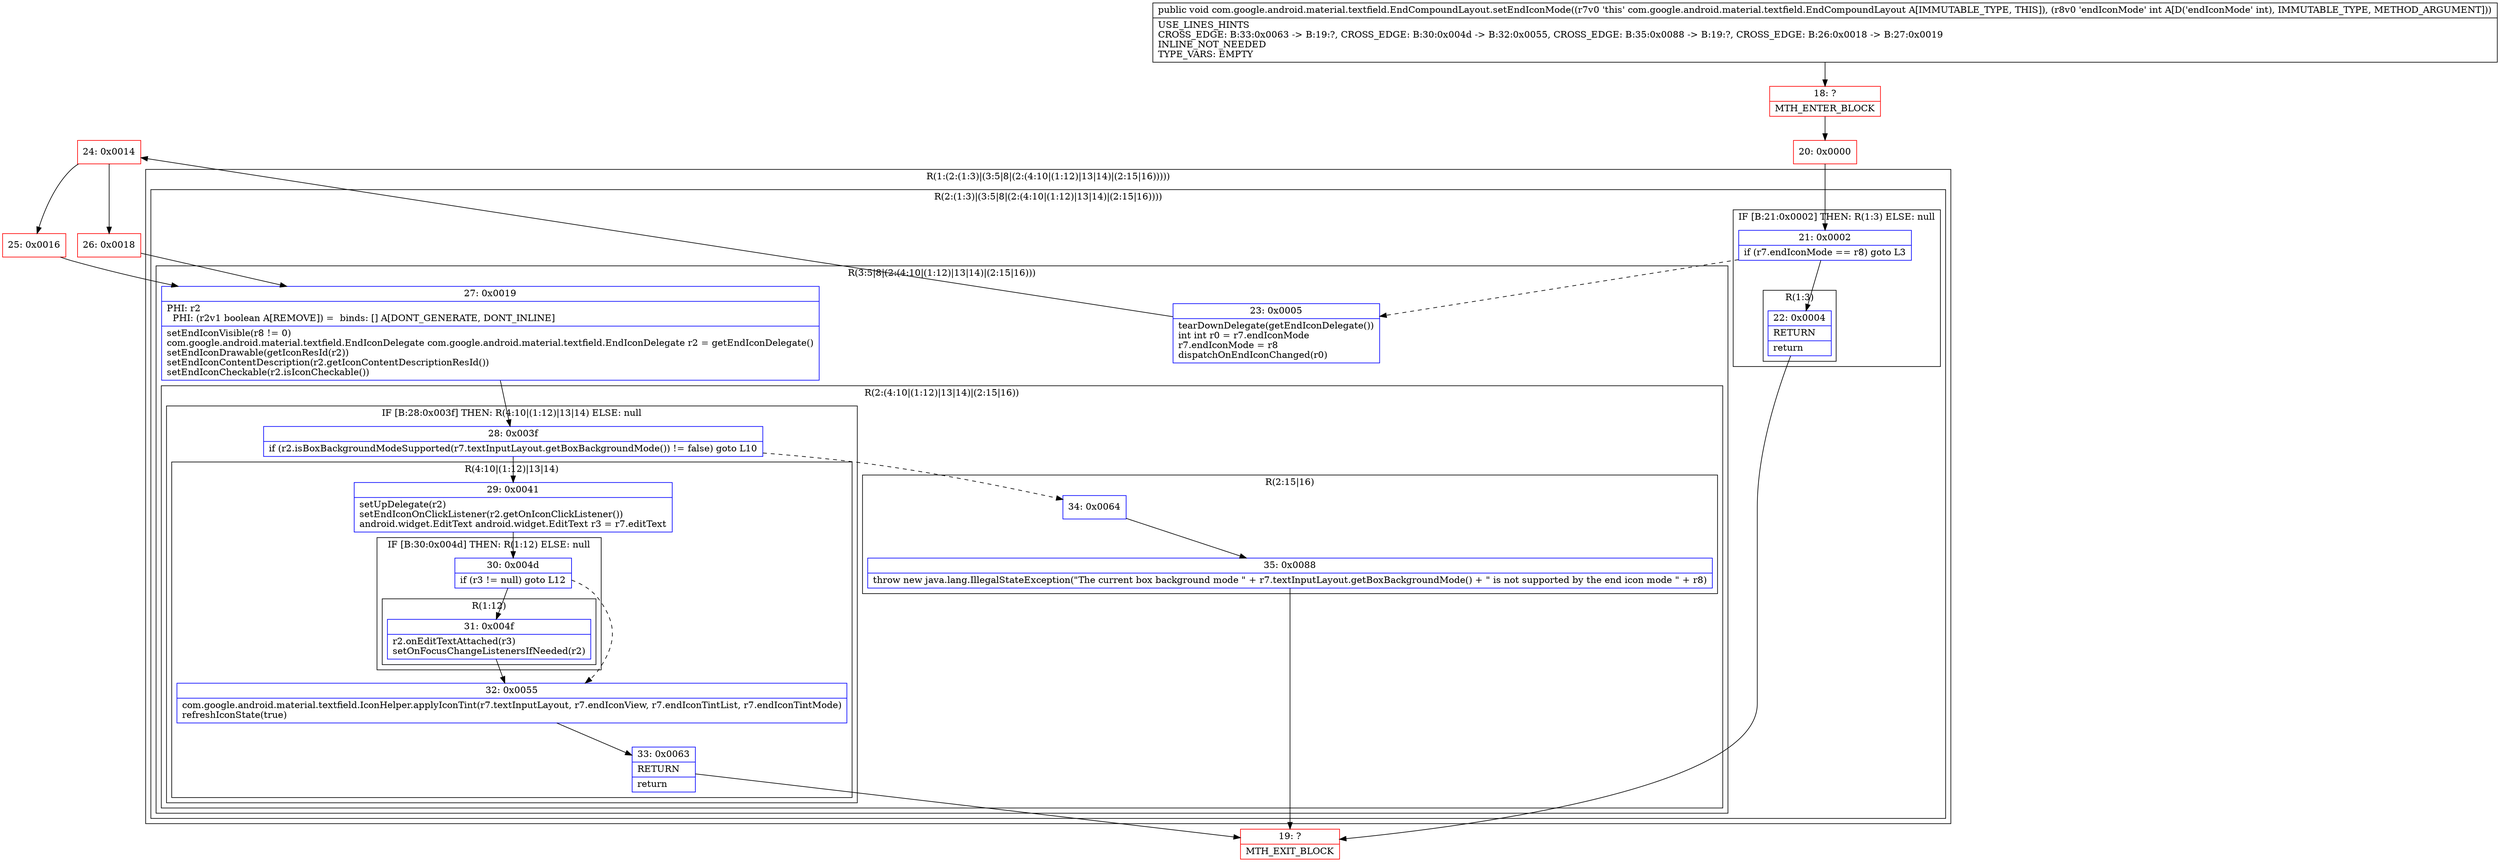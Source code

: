 digraph "CFG forcom.google.android.material.textfield.EndCompoundLayout.setEndIconMode(I)V" {
subgraph cluster_Region_206350182 {
label = "R(1:(2:(1:3)|(3:5|8|(2:(4:10|(1:12)|13|14)|(2:15|16)))))";
node [shape=record,color=blue];
subgraph cluster_Region_2008074482 {
label = "R(2:(1:3)|(3:5|8|(2:(4:10|(1:12)|13|14)|(2:15|16))))";
node [shape=record,color=blue];
subgraph cluster_IfRegion_1511042784 {
label = "IF [B:21:0x0002] THEN: R(1:3) ELSE: null";
node [shape=record,color=blue];
Node_21 [shape=record,label="{21\:\ 0x0002|if (r7.endIconMode == r8) goto L3\l}"];
subgraph cluster_Region_215199087 {
label = "R(1:3)";
node [shape=record,color=blue];
Node_22 [shape=record,label="{22\:\ 0x0004|RETURN\l|return\l}"];
}
}
subgraph cluster_Region_1364940597 {
label = "R(3:5|8|(2:(4:10|(1:12)|13|14)|(2:15|16)))";
node [shape=record,color=blue];
Node_23 [shape=record,label="{23\:\ 0x0005|tearDownDelegate(getEndIconDelegate())\lint int r0 = r7.endIconMode\lr7.endIconMode = r8\ldispatchOnEndIconChanged(r0)\l}"];
Node_27 [shape=record,label="{27\:\ 0x0019|PHI: r2 \l  PHI: (r2v1 boolean A[REMOVE]) =  binds: [] A[DONT_GENERATE, DONT_INLINE]\l|setEndIconVisible(r8 != 0)\lcom.google.android.material.textfield.EndIconDelegate com.google.android.material.textfield.EndIconDelegate r2 = getEndIconDelegate()\lsetEndIconDrawable(getIconResId(r2))\lsetEndIconContentDescription(r2.getIconContentDescriptionResId())\lsetEndIconCheckable(r2.isIconCheckable())\l}"];
subgraph cluster_Region_1707957252 {
label = "R(2:(4:10|(1:12)|13|14)|(2:15|16))";
node [shape=record,color=blue];
subgraph cluster_IfRegion_609710835 {
label = "IF [B:28:0x003f] THEN: R(4:10|(1:12)|13|14) ELSE: null";
node [shape=record,color=blue];
Node_28 [shape=record,label="{28\:\ 0x003f|if (r2.isBoxBackgroundModeSupported(r7.textInputLayout.getBoxBackgroundMode()) != false) goto L10\l}"];
subgraph cluster_Region_1639765484 {
label = "R(4:10|(1:12)|13|14)";
node [shape=record,color=blue];
Node_29 [shape=record,label="{29\:\ 0x0041|setUpDelegate(r2)\lsetEndIconOnClickListener(r2.getOnIconClickListener())\landroid.widget.EditText android.widget.EditText r3 = r7.editText\l}"];
subgraph cluster_IfRegion_1625979345 {
label = "IF [B:30:0x004d] THEN: R(1:12) ELSE: null";
node [shape=record,color=blue];
Node_30 [shape=record,label="{30\:\ 0x004d|if (r3 != null) goto L12\l}"];
subgraph cluster_Region_1795389819 {
label = "R(1:12)";
node [shape=record,color=blue];
Node_31 [shape=record,label="{31\:\ 0x004f|r2.onEditTextAttached(r3)\lsetOnFocusChangeListenersIfNeeded(r2)\l}"];
}
}
Node_32 [shape=record,label="{32\:\ 0x0055|com.google.android.material.textfield.IconHelper.applyIconTint(r7.textInputLayout, r7.endIconView, r7.endIconTintList, r7.endIconTintMode)\lrefreshIconState(true)\l}"];
Node_33 [shape=record,label="{33\:\ 0x0063|RETURN\l|return\l}"];
}
}
subgraph cluster_Region_348909335 {
label = "R(2:15|16)";
node [shape=record,color=blue];
Node_34 [shape=record,label="{34\:\ 0x0064}"];
Node_35 [shape=record,label="{35\:\ 0x0088|throw new java.lang.IllegalStateException(\"The current box background mode \" + r7.textInputLayout.getBoxBackgroundMode() + \" is not supported by the end icon mode \" + r8)\l}"];
}
}
}
}
}
Node_18 [shape=record,color=red,label="{18\:\ ?|MTH_ENTER_BLOCK\l}"];
Node_20 [shape=record,color=red,label="{20\:\ 0x0000}"];
Node_19 [shape=record,color=red,label="{19\:\ ?|MTH_EXIT_BLOCK\l}"];
Node_24 [shape=record,color=red,label="{24\:\ 0x0014}"];
Node_25 [shape=record,color=red,label="{25\:\ 0x0016}"];
Node_26 [shape=record,color=red,label="{26\:\ 0x0018}"];
MethodNode[shape=record,label="{public void com.google.android.material.textfield.EndCompoundLayout.setEndIconMode((r7v0 'this' com.google.android.material.textfield.EndCompoundLayout A[IMMUTABLE_TYPE, THIS]), (r8v0 'endIconMode' int A[D('endIconMode' int), IMMUTABLE_TYPE, METHOD_ARGUMENT]))  | USE_LINES_HINTS\lCROSS_EDGE: B:33:0x0063 \-\> B:19:?, CROSS_EDGE: B:30:0x004d \-\> B:32:0x0055, CROSS_EDGE: B:35:0x0088 \-\> B:19:?, CROSS_EDGE: B:26:0x0018 \-\> B:27:0x0019\lINLINE_NOT_NEEDED\lTYPE_VARS: EMPTY\l}"];
MethodNode -> Node_18;Node_21 -> Node_22;
Node_21 -> Node_23[style=dashed];
Node_22 -> Node_19;
Node_23 -> Node_24;
Node_27 -> Node_28;
Node_28 -> Node_29;
Node_28 -> Node_34[style=dashed];
Node_29 -> Node_30;
Node_30 -> Node_31;
Node_30 -> Node_32[style=dashed];
Node_31 -> Node_32;
Node_32 -> Node_33;
Node_33 -> Node_19;
Node_34 -> Node_35;
Node_35 -> Node_19;
Node_18 -> Node_20;
Node_20 -> Node_21;
Node_24 -> Node_25;
Node_24 -> Node_26;
Node_25 -> Node_27;
Node_26 -> Node_27;
}

